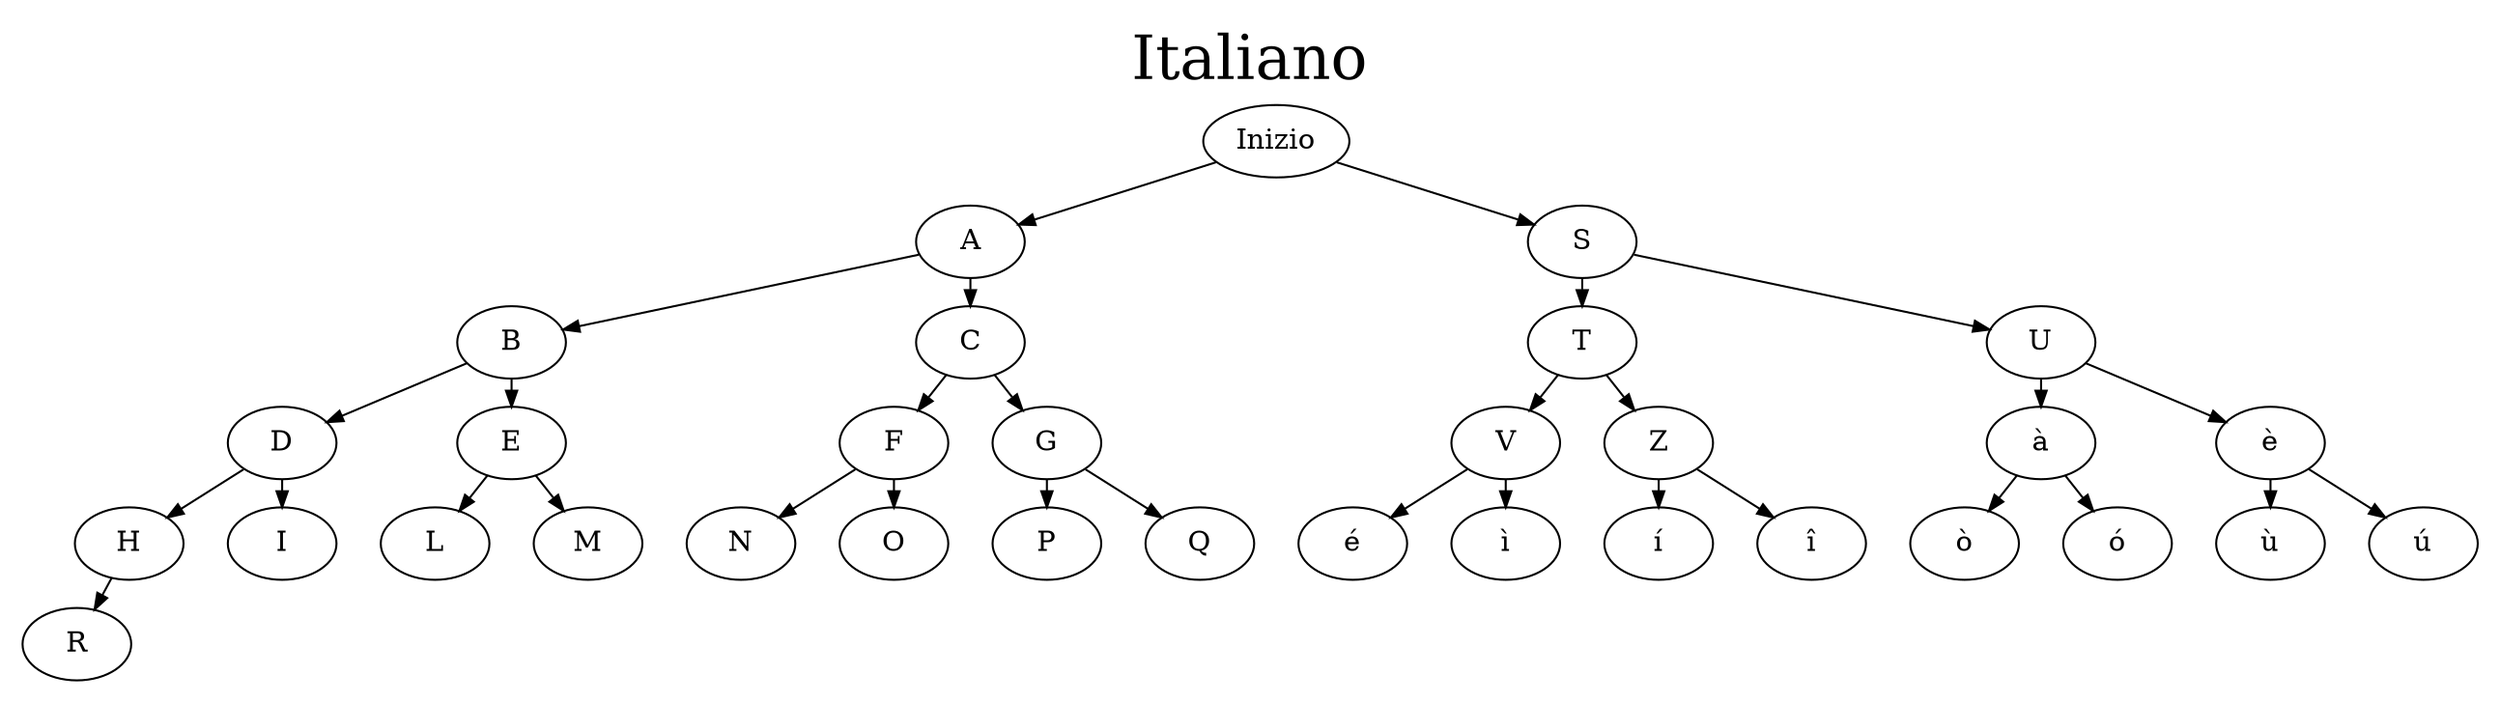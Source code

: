 digraph G {
    nodesep=0.3;
    ranksep=0.2;
    margin=0.1;
#    node [shape=circle];
    edge [arrowsize=0.8];

    graph [label="Italiano", labelloc=top, fontsize=30];



Inizio ->A
A ->B
A ->C
B ->D
B ->E
C ->F
C ->G
D ->H
D ->I
E ->L
E ->M
F ->N
F ->O
G ->P
G ->Q
H ->R
empty1 [label="",width=.1,style=invis]
H -> empty1 [style=invis];

Inizio ->S
S ->T
S ->U
T ->V
T ->Z
U ->à
U ->è
V ->é
V ->ì
Z ->í 
Z ->î
 à->ò
 à->ó
 è->ù
 è->ú





























}
